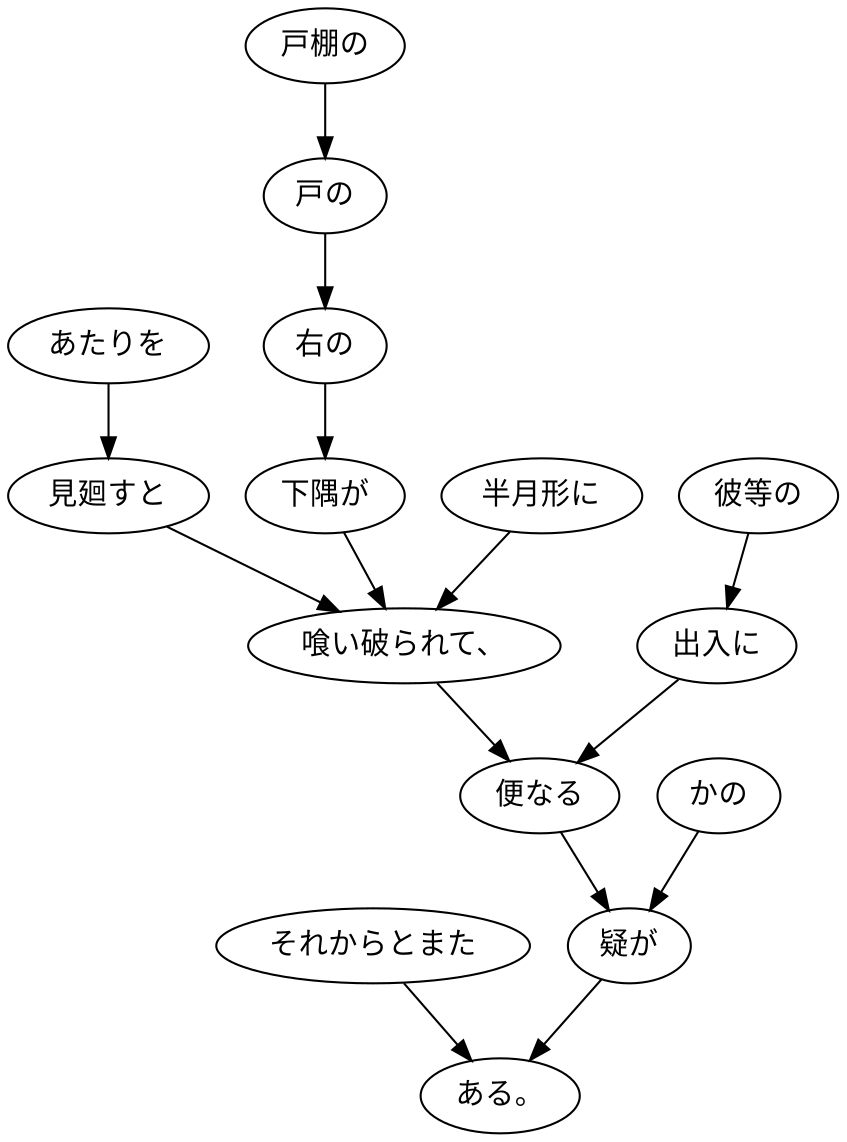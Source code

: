 digraph graph3253 {
	node0 [label="それからとまた"];
	node1 [label="あたりを"];
	node2 [label="見廻すと"];
	node3 [label="戸棚の"];
	node4 [label="戸の"];
	node5 [label="右の"];
	node6 [label="下隅が"];
	node7 [label="半月形に"];
	node8 [label="喰い破られて、"];
	node9 [label="彼等の"];
	node10 [label="出入に"];
	node11 [label="便なる"];
	node12 [label="かの"];
	node13 [label="疑が"];
	node14 [label="ある。"];
	node0 -> node14;
	node1 -> node2;
	node2 -> node8;
	node3 -> node4;
	node4 -> node5;
	node5 -> node6;
	node6 -> node8;
	node7 -> node8;
	node8 -> node11;
	node9 -> node10;
	node10 -> node11;
	node11 -> node13;
	node12 -> node13;
	node13 -> node14;
}
